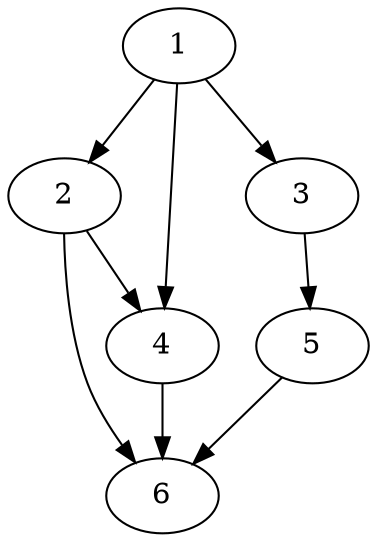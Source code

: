 digraph
{
  node [ cost = 100 ]

  1 [ type = 0 ]
  2 [ type = 0 ] 
  3 [ type = 1 ] 
  4 [ type = 1 ] 
  5 [ type = 2 ] 
  6 [ type = 2 ] 

  1 -> 2
  1 -> 3
  1 -> 4
  2 -> 4
  2 -> 6 
  3 -> 5 
  4 -> 6 
  5 -> 6 
}
